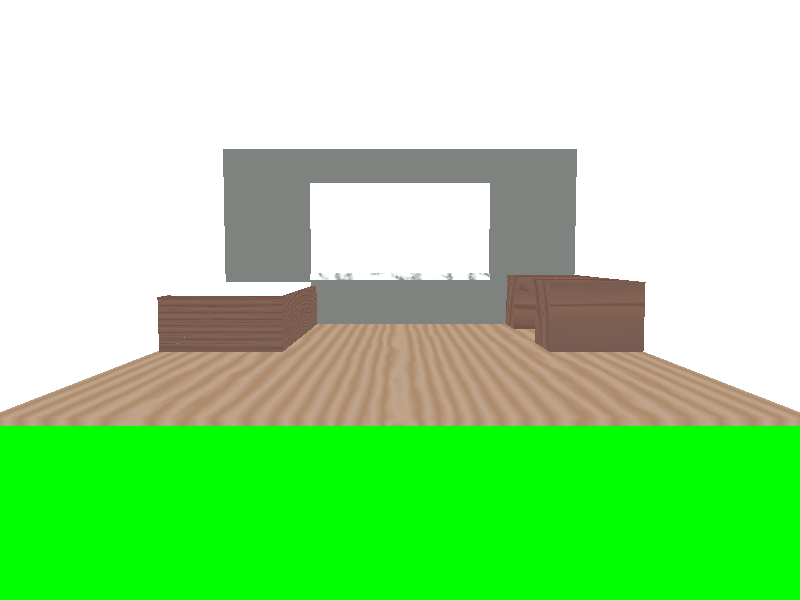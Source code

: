 #include "colors.inc"
#include "woods.inc"
#include "textures.inc"
#include "skies.inc"
#include "stones.inc"
#include "shapes.inc"

#declare MyGray = rgb<53/255, 58/255, 55/255>;

camera {
//    location <0, 7, 5>
//    look_at <0, 0, 5>
    //location <2.5, 2.5, 3> // camera wall near the window
    //look_at <-2.5, 0, 5> // camera wall near the window
    //location <15, 2, 0> // room from the side
    //look_at <0, 1, 0> // room from the side
    location <0, 2, -12>
    look_at <0, 1, 2>
}

sky_sphere { S_Cloud2 }

plane {
    <0, 1, 0>, 0
    pigment { Green }
}

#declare ground_ceiling = box {
    <-1, 0, -1>, <1, 2, 1>
    scale <0, 0.01, 0>
}

#declare wall = box {
    <-1, 0, -1>, <1, 2, 1>
    scale <0.02, 0.5, 0>
}
// Glass of the window
#declare glass = intersection {
    object {
        box {
            <-1, 0, -1>, <1, 2, 1>
            translate 1.25 * y
            scale <0.25, 0.25, 0.5>
        }
    }
    object {
        wall
    }
    texture { Glass }
}
// Sill of the window
#declare sill = object {
    Round_Box(<-1, 0, -1>, <1, 2, 1>, 0.125, 0)
    scale <0.5, 0.02, 0.05>
    texture { T_Grnt20 scale .4}
    rotate 90*y
    translate <0, 0.27, 0>
}
// merging glass and sill into window
#declare window = merge {
    object {
        glass
    }
    object {
        sill
    }
}

// Wall with a hole
#declare wall_with_a_hole = difference {
    object {
        wall
    }
    object {
        glass
        scale <2, 0, 0>
    }
}



#declare window_wall = merge {
    object {
        wall_with_a_hole 
        pigment { MyGray }
    }
    object {
        window
    }
}

#declare bed = merge {
    // Base of the bed
    object {
        box {
            <-1, 0, -1>, <1, 2, 1>
        }
        texture { T_Wood2 }
        scale <0.5, 0.15, 0.25>
    }
    // Mattress
    object {
        Round_Box(<-1, 0, -1>, <1, 2, 1>,  0.125, 0)
        scale <0.45, 0.04, 0.23>
        pigment { White }
        translate <0, 0.25, 0>
        texture {
            pigment { color White }
            normal { bumps 1 scale 0.2 }
            finish { phong 1 }
        }
    }
    scale y * 0.8
    rotate 90*y
}

#declare base_of_desk = difference {
    object {
        box {
            <-1, 0, -1>, <1, 2, 1>
            scale <0.5, 0.15, 0.20>
        }
    }
    object {
        box {
            <-1, 0, -1>, <1, 2, 1>
            scale <0.25, 0.12, 0>
        } 
    }
    texture { T_Wood2 }
}



#declare room = merge {
    object { 
        ground_ceiling
        texture {
            DMFLightOak scale 0.3
            //finish { phong 1 }
        }
    }
    object { 
        ground_ceiling
        pigment { White }
        translate <0, 1, 0>
    }
    object {
        window_wall
        rotate 90*y
        translate <0, 0, 1>
    }
    object {
        wall
        pigment { White }
        translate <1, 0, 0>
    }
    object {
        wall
        pigment { White }
        translate <-1, 0, 0>
    }
    object {
        bed
        translate <-0.72, 0, 0.5>
    }
    object {
        base_of_desk
        rotate 90*y
        translate <0.8, 0, 0.5>
    }
}

object {
    room
    scale <5, 5, 5>
}

//#declare Lightbulb = union {
//    merge {
//        sphere { <0, 0, 0>, 1 }
//        cylinder {
//            <0, 0, 1>, <0, 0, 0>, 1
//            scale <0.35, 0.35, 1.0>
//            translate 0.5*z
//        }
//        texture {
//            pigment { color rgb<1, 1, 1> }
//            finish { ambient .9 diffuse .6 }
//        }
//    }
//    cylinder {
//        <0, 0, 1>, <0, 0, 0>, 1
//        scale <0.4, 0.4, 0.5>
//        texture { Brass_Texture }
//        translate 1.5*z
//    }
//    rotate -90 * x
//    scale .2
//}

light_source {
    <0, 4, 0>
    color White
    //area_light <1, 0, 0>, <0, 1, 0>, 2, 2
    //jitter
    //looks_like { Lightbulb }
}